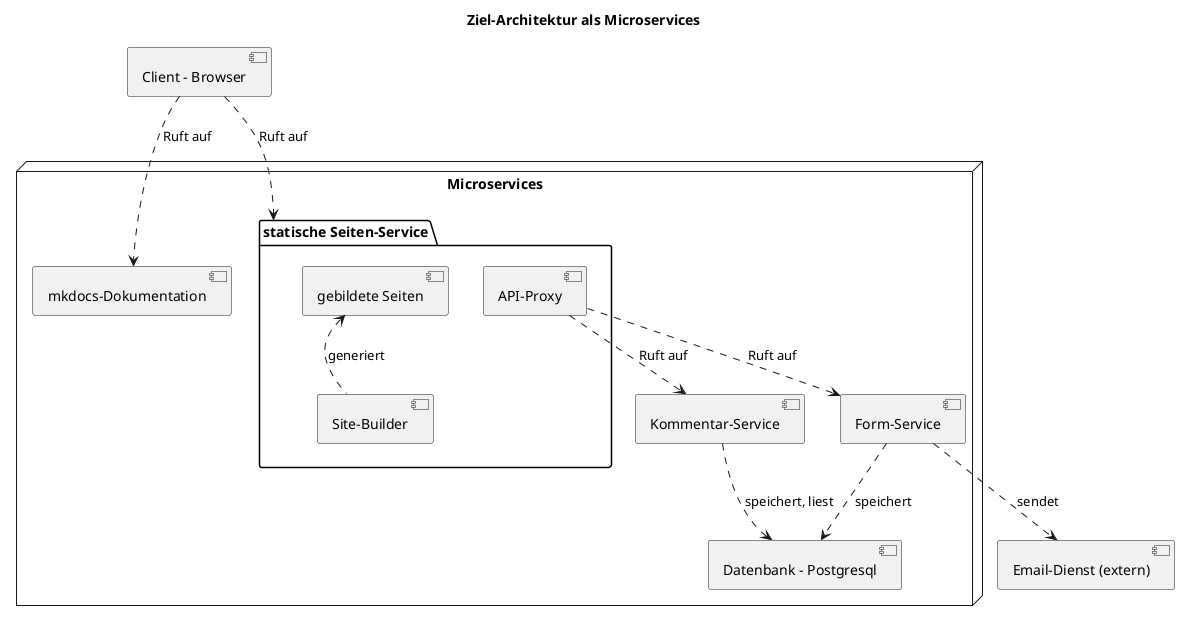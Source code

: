 @startuml microservice_arch
title Ziel-Architektur als Microservices

[Client - Browser] as client
node "Microservices" {
	package "statische Seiten-Service" as static_site {
		[API-Proxy] as proxy
		[gebildete Seiten] as build_site
		[Site-Builder] as site_builder
	}
	[Form-Service] as form_backend
	[Kommentar-Service] as comment_backend
	[Datenbank - Postgresql] as db
	[mkdocs-Dokumentation] as doc
}

[Email-Dienst (extern)] as email

client ..> static_site: Ruft auf
client ..> doc: Ruft auf
proxy ..> form_backend: Ruft auf
proxy ..> comment_backend: Ruft auf
form_backend ..> email: sendet
form_backend ..> db: speichert
comment_backend ..> db: speichert, liest
site_builder .up.> build_site: generiert
@enduml
